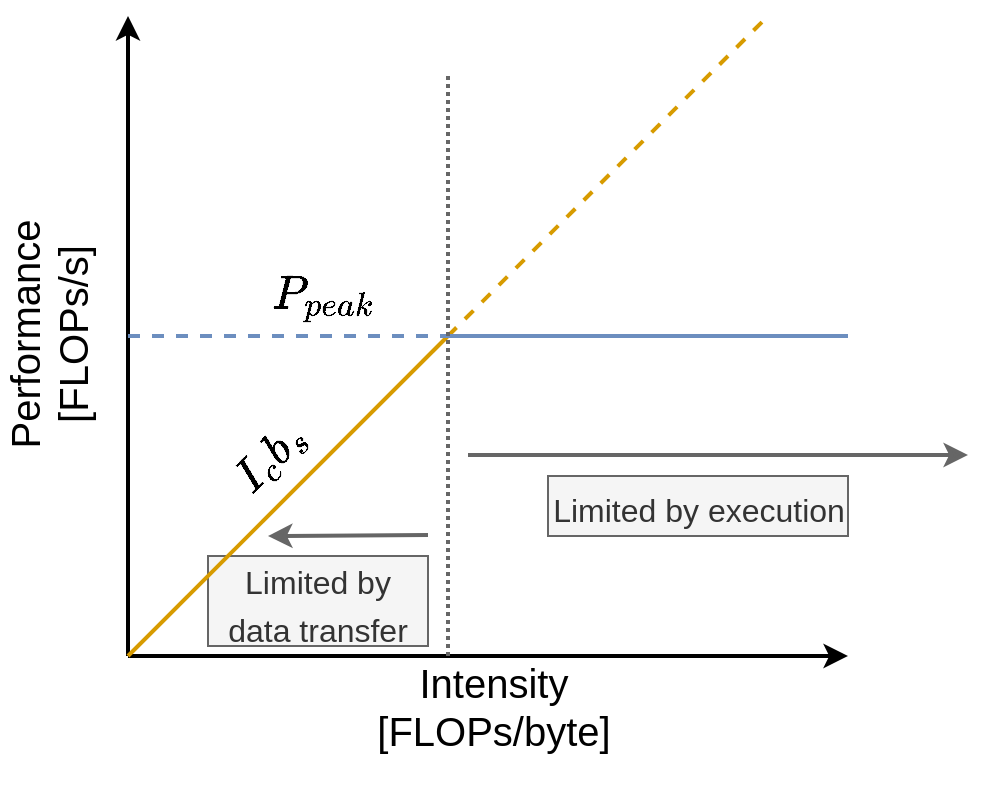 <mxfile version="13.9.9" type="device"><diagram id="ak_N8GJJawEkdPSMLxdw" name="Page-1"><mxGraphModel dx="786" dy="580" grid="1" gridSize="10" guides="1" tooltips="1" connect="1" arrows="1" fold="1" page="1" pageScale="1" pageWidth="827" pageHeight="1169" math="1" shadow="0"><root><mxCell id="0"/><mxCell id="1" parent="0"/><mxCell id="RE9l3GQzW4KLF6kwLZXx-1" value="" style="group" parent="1" vertex="1" connectable="0"><mxGeometry x="160" y="30" width="420" height="390" as="geometry"/></mxCell><mxCell id="r59zpepNFf7kdYCNSCfw-23" value="&lt;font style=&quot;font-size: 16px&quot;&gt;Limited by &lt;br&gt;data transfer&lt;/font&gt;" style="text;html=1;strokeColor=#666666;fillColor=#f5f5f5;align=center;verticalAlign=middle;whiteSpace=wrap;rounded=0;fontSize=20;fontColor=#333333;" parent="RE9l3GQzW4KLF6kwLZXx-1" vertex="1"><mxGeometry x="40" y="270" width="110" height="45" as="geometry"/></mxCell><mxCell id="r59zpepNFf7kdYCNSCfw-1" value="" style="endArrow=classic;html=1;strokeWidth=2;" parent="RE9l3GQzW4KLF6kwLZXx-1" edge="1"><mxGeometry width="50" height="50" relative="1" as="geometry"><mxPoint y="320" as="sourcePoint"/><mxPoint x="360" y="320" as="targetPoint"/></mxGeometry></mxCell><mxCell id="r59zpepNFf7kdYCNSCfw-2" value="" style="endArrow=classic;html=1;strokeWidth=2;" parent="RE9l3GQzW4KLF6kwLZXx-1" edge="1"><mxGeometry width="50" height="50" relative="1" as="geometry"><mxPoint y="320" as="sourcePoint"/><mxPoint as="targetPoint"/></mxGeometry></mxCell><mxCell id="r59zpepNFf7kdYCNSCfw-3" value="&lt;font style=&quot;font-size: 20px&quot;&gt;Performance&lt;br&gt;[FLOPs/s]&lt;br&gt;&lt;/font&gt;" style="text;html=1;resizable=0;points=[];align=center;verticalAlign=middle;labelBackgroundColor=none;direction=west;rotation=-90;" parent="r59zpepNFf7kdYCNSCfw-2" vertex="1" connectable="0"><mxGeometry x="0.29" y="-2" relative="1" as="geometry"><mxPoint x="-42" y="46" as="offset"/></mxGeometry></mxCell><mxCell id="r59zpepNFf7kdYCNSCfw-5" value="" style="endArrow=none;html=1;strokeWidth=2;fillColor=#ffe6cc;strokeColor=#d79b00;" parent="RE9l3GQzW4KLF6kwLZXx-1" edge="1"><mxGeometry width="50" height="50" relative="1" as="geometry"><mxPoint y="320" as="sourcePoint"/><mxPoint x="160" y="160" as="targetPoint"/></mxGeometry></mxCell><mxCell id="r59zpepNFf7kdYCNSCfw-10" value="\(I_c b_s\)" style="text;html=1;resizable=0;points=[];align=center;verticalAlign=middle;labelBackgroundColor=none;rotation=-45;fontSize=20;" parent="r59zpepNFf7kdYCNSCfw-5" vertex="1" connectable="0"><mxGeometry x="0.376" relative="1" as="geometry"><mxPoint x="-40.5" y="10.5" as="offset"/></mxGeometry></mxCell><mxCell id="r59zpepNFf7kdYCNSCfw-6" value="" style="endArrow=none;html=1;strokeWidth=2;fillColor=#ffe6cc;strokeColor=#d79b00;dashed=1;" parent="RE9l3GQzW4KLF6kwLZXx-1" edge="1"><mxGeometry width="50" height="50" relative="1" as="geometry"><mxPoint x="160" y="160" as="sourcePoint"/><mxPoint x="320" as="targetPoint"/></mxGeometry></mxCell><mxCell id="r59zpepNFf7kdYCNSCfw-7" value="" style="endArrow=none;html=1;strokeWidth=2;fillColor=#dae8fc;strokeColor=#6c8ebf;" parent="RE9l3GQzW4KLF6kwLZXx-1" edge="1"><mxGeometry width="50" height="50" relative="1" as="geometry"><mxPoint x="160" y="160" as="sourcePoint"/><mxPoint x="360" y="160" as="targetPoint"/></mxGeometry></mxCell><mxCell id="r59zpepNFf7kdYCNSCfw-8" value="" style="endArrow=none;html=1;strokeWidth=2;fillColor=#dae8fc;strokeColor=#6c8ebf;dashed=1;" parent="RE9l3GQzW4KLF6kwLZXx-1" edge="1"><mxGeometry width="50" height="50" relative="1" as="geometry"><mxPoint y="160" as="sourcePoint"/><mxPoint x="160" y="160" as="targetPoint"/></mxGeometry></mxCell><mxCell id="r59zpepNFf7kdYCNSCfw-11" value="\(P_{peak}\)" style="text;html=1;resizable=0;points=[];align=center;verticalAlign=middle;labelBackgroundColor=none;fontSize=20;" parent="r59zpepNFf7kdYCNSCfw-8" vertex="1" connectable="0"><mxGeometry x="-0.374" y="2" relative="1" as="geometry"><mxPoint x="47" y="-18" as="offset"/></mxGeometry></mxCell><mxCell id="r59zpepNFf7kdYCNSCfw-17" value="&lt;font style=&quot;font-size: 16px&quot;&gt;Limited by execution&lt;/font&gt;" style="text;html=1;fontSize=20;align=center;fillColor=#f5f5f5;strokeColor=#666666;fontColor=#333333;verticalAlign=middle;" parent="RE9l3GQzW4KLF6kwLZXx-1" vertex="1"><mxGeometry x="210" y="230" width="150" height="30" as="geometry"/></mxCell><mxCell id="r59zpepNFf7kdYCNSCfw-18" value="" style="endArrow=none;html=1;strokeWidth=2;fontSize=20;fillColor=#f5f5f5;strokeColor=#666666;dashed=1;dashPattern=1 1;" parent="RE9l3GQzW4KLF6kwLZXx-1" edge="1"><mxGeometry width="50" height="50" relative="1" as="geometry"><mxPoint x="160" y="320" as="sourcePoint"/><mxPoint x="160" y="30" as="targetPoint"/></mxGeometry></mxCell><mxCell id="r59zpepNFf7kdYCNSCfw-19" value="" style="endArrow=classic;html=1;strokeWidth=2;fontSize=20;fillColor=#f5f5f5;strokeColor=#666666;" parent="RE9l3GQzW4KLF6kwLZXx-1" edge="1"><mxGeometry width="50" height="50" relative="1" as="geometry"><mxPoint x="170" y="219.5" as="sourcePoint"/><mxPoint x="420" y="219.5" as="targetPoint"/></mxGeometry></mxCell><mxCell id="r59zpepNFf7kdYCNSCfw-20" value="" style="endArrow=classic;html=1;strokeWidth=2;fontSize=20;fillColor=#f5f5f5;strokeColor=#666666;" parent="RE9l3GQzW4KLF6kwLZXx-1" edge="1"><mxGeometry width="50" height="50" relative="1" as="geometry"><mxPoint x="150" y="259.5" as="sourcePoint"/><mxPoint x="70" y="260" as="targetPoint"/></mxGeometry></mxCell><mxCell id="r59zpepNFf7kdYCNSCfw-24" value="Intensity&lt;br&gt;[FLOPs/byte]" style="text;html=1;strokeColor=none;fillColor=none;align=center;verticalAlign=middle;whiteSpace=wrap;rounded=0;fontSize=20;" parent="RE9l3GQzW4KLF6kwLZXx-1" vertex="1"><mxGeometry x="113" y="315" width="140" height="60" as="geometry"/></mxCell><mxCell id="RE9l3GQzW4KLF6kwLZXx-3" value="" style="rounded=0;whiteSpace=wrap;html=1;strokeColor=none;fillColor=none;" parent="RE9l3GQzW4KLF6kwLZXx-1" vertex="1"><mxGeometry x="-7" y="330" width="120" height="60" as="geometry"/></mxCell></root></mxGraphModel></diagram></mxfile>